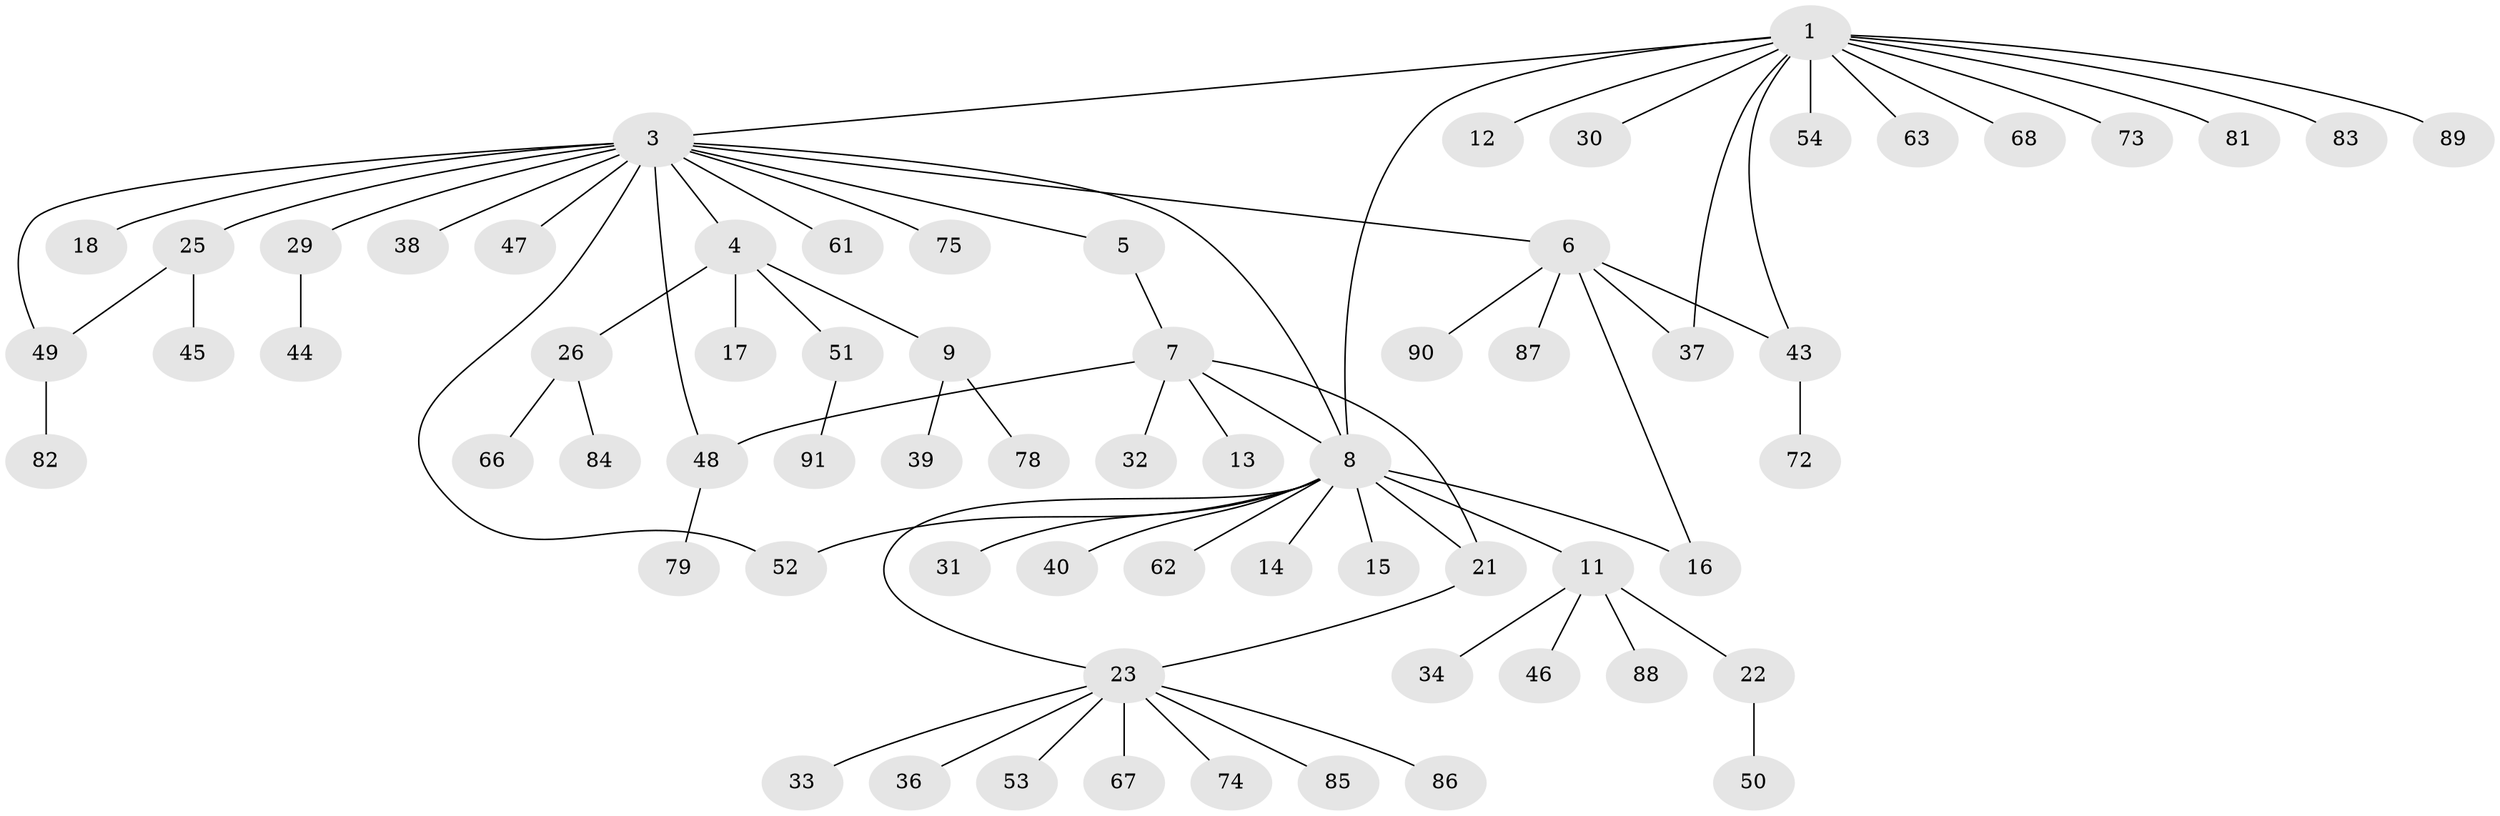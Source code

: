 // original degree distribution, {6: 0.03260869565217391, 10: 0.010869565217391304, 15: 0.010869565217391304, 7: 0.010869565217391304, 2: 0.20652173913043478, 4: 0.05434782608695652, 12: 0.010869565217391304, 1: 0.5543478260869565, 3: 0.09782608695652174, 8: 0.010869565217391304}
// Generated by graph-tools (version 1.1) at 2025/41/03/06/25 10:41:50]
// undirected, 67 vertices, 76 edges
graph export_dot {
graph [start="1"]
  node [color=gray90,style=filled];
  1 [super="+2"];
  3 [super="+35"];
  4 [super="+42"];
  5;
  6 [super="+71"];
  7 [super="+10"];
  8 [super="+19"];
  9 [super="+20"];
  11 [super="+28"];
  12;
  13 [super="+80"];
  14 [super="+27"];
  15;
  16 [super="+24"];
  17;
  18;
  21 [super="+58"];
  22;
  23 [super="+55"];
  25 [super="+65"];
  26 [super="+41"];
  29;
  30;
  31;
  32;
  33;
  34 [super="+60"];
  36;
  37 [super="+76"];
  38 [super="+92"];
  39;
  40;
  43;
  44 [super="+69"];
  45 [super="+64"];
  46;
  47;
  48 [super="+77"];
  49 [super="+56"];
  50;
  51 [super="+57"];
  52 [super="+59"];
  53;
  54;
  61;
  62;
  63;
  66;
  67;
  68 [super="+70"];
  72;
  73;
  74;
  75;
  78;
  79;
  81;
  82;
  83;
  84;
  85;
  86;
  87;
  88;
  89;
  90;
  91;
  1 -- 12;
  1 -- 37;
  1 -- 43;
  1 -- 63;
  1 -- 73;
  1 -- 3;
  1 -- 68;
  1 -- 8;
  1 -- 81;
  1 -- 83;
  1 -- 54;
  1 -- 89;
  1 -- 30;
  3 -- 4;
  3 -- 5;
  3 -- 6;
  3 -- 8;
  3 -- 18;
  3 -- 25;
  3 -- 29;
  3 -- 38;
  3 -- 47;
  3 -- 48;
  3 -- 49;
  3 -- 52;
  3 -- 61;
  3 -- 75;
  4 -- 9 [weight=2];
  4 -- 17;
  4 -- 26;
  4 -- 51;
  5 -- 7;
  6 -- 16;
  6 -- 90;
  6 -- 43;
  6 -- 87;
  6 -- 37;
  7 -- 8;
  7 -- 13;
  7 -- 32;
  7 -- 48;
  7 -- 21;
  8 -- 11;
  8 -- 14;
  8 -- 15;
  8 -- 16;
  8 -- 21;
  8 -- 23;
  8 -- 40;
  8 -- 62;
  8 -- 52;
  8 -- 31;
  9 -- 78;
  9 -- 39;
  11 -- 22;
  11 -- 34;
  11 -- 46;
  11 -- 88;
  21 -- 23;
  22 -- 50;
  23 -- 33;
  23 -- 36;
  23 -- 53;
  23 -- 74;
  23 -- 86;
  23 -- 67;
  23 -- 85;
  25 -- 45;
  25 -- 49;
  26 -- 66;
  26 -- 84;
  29 -- 44;
  43 -- 72;
  48 -- 79;
  49 -- 82;
  51 -- 91;
}

